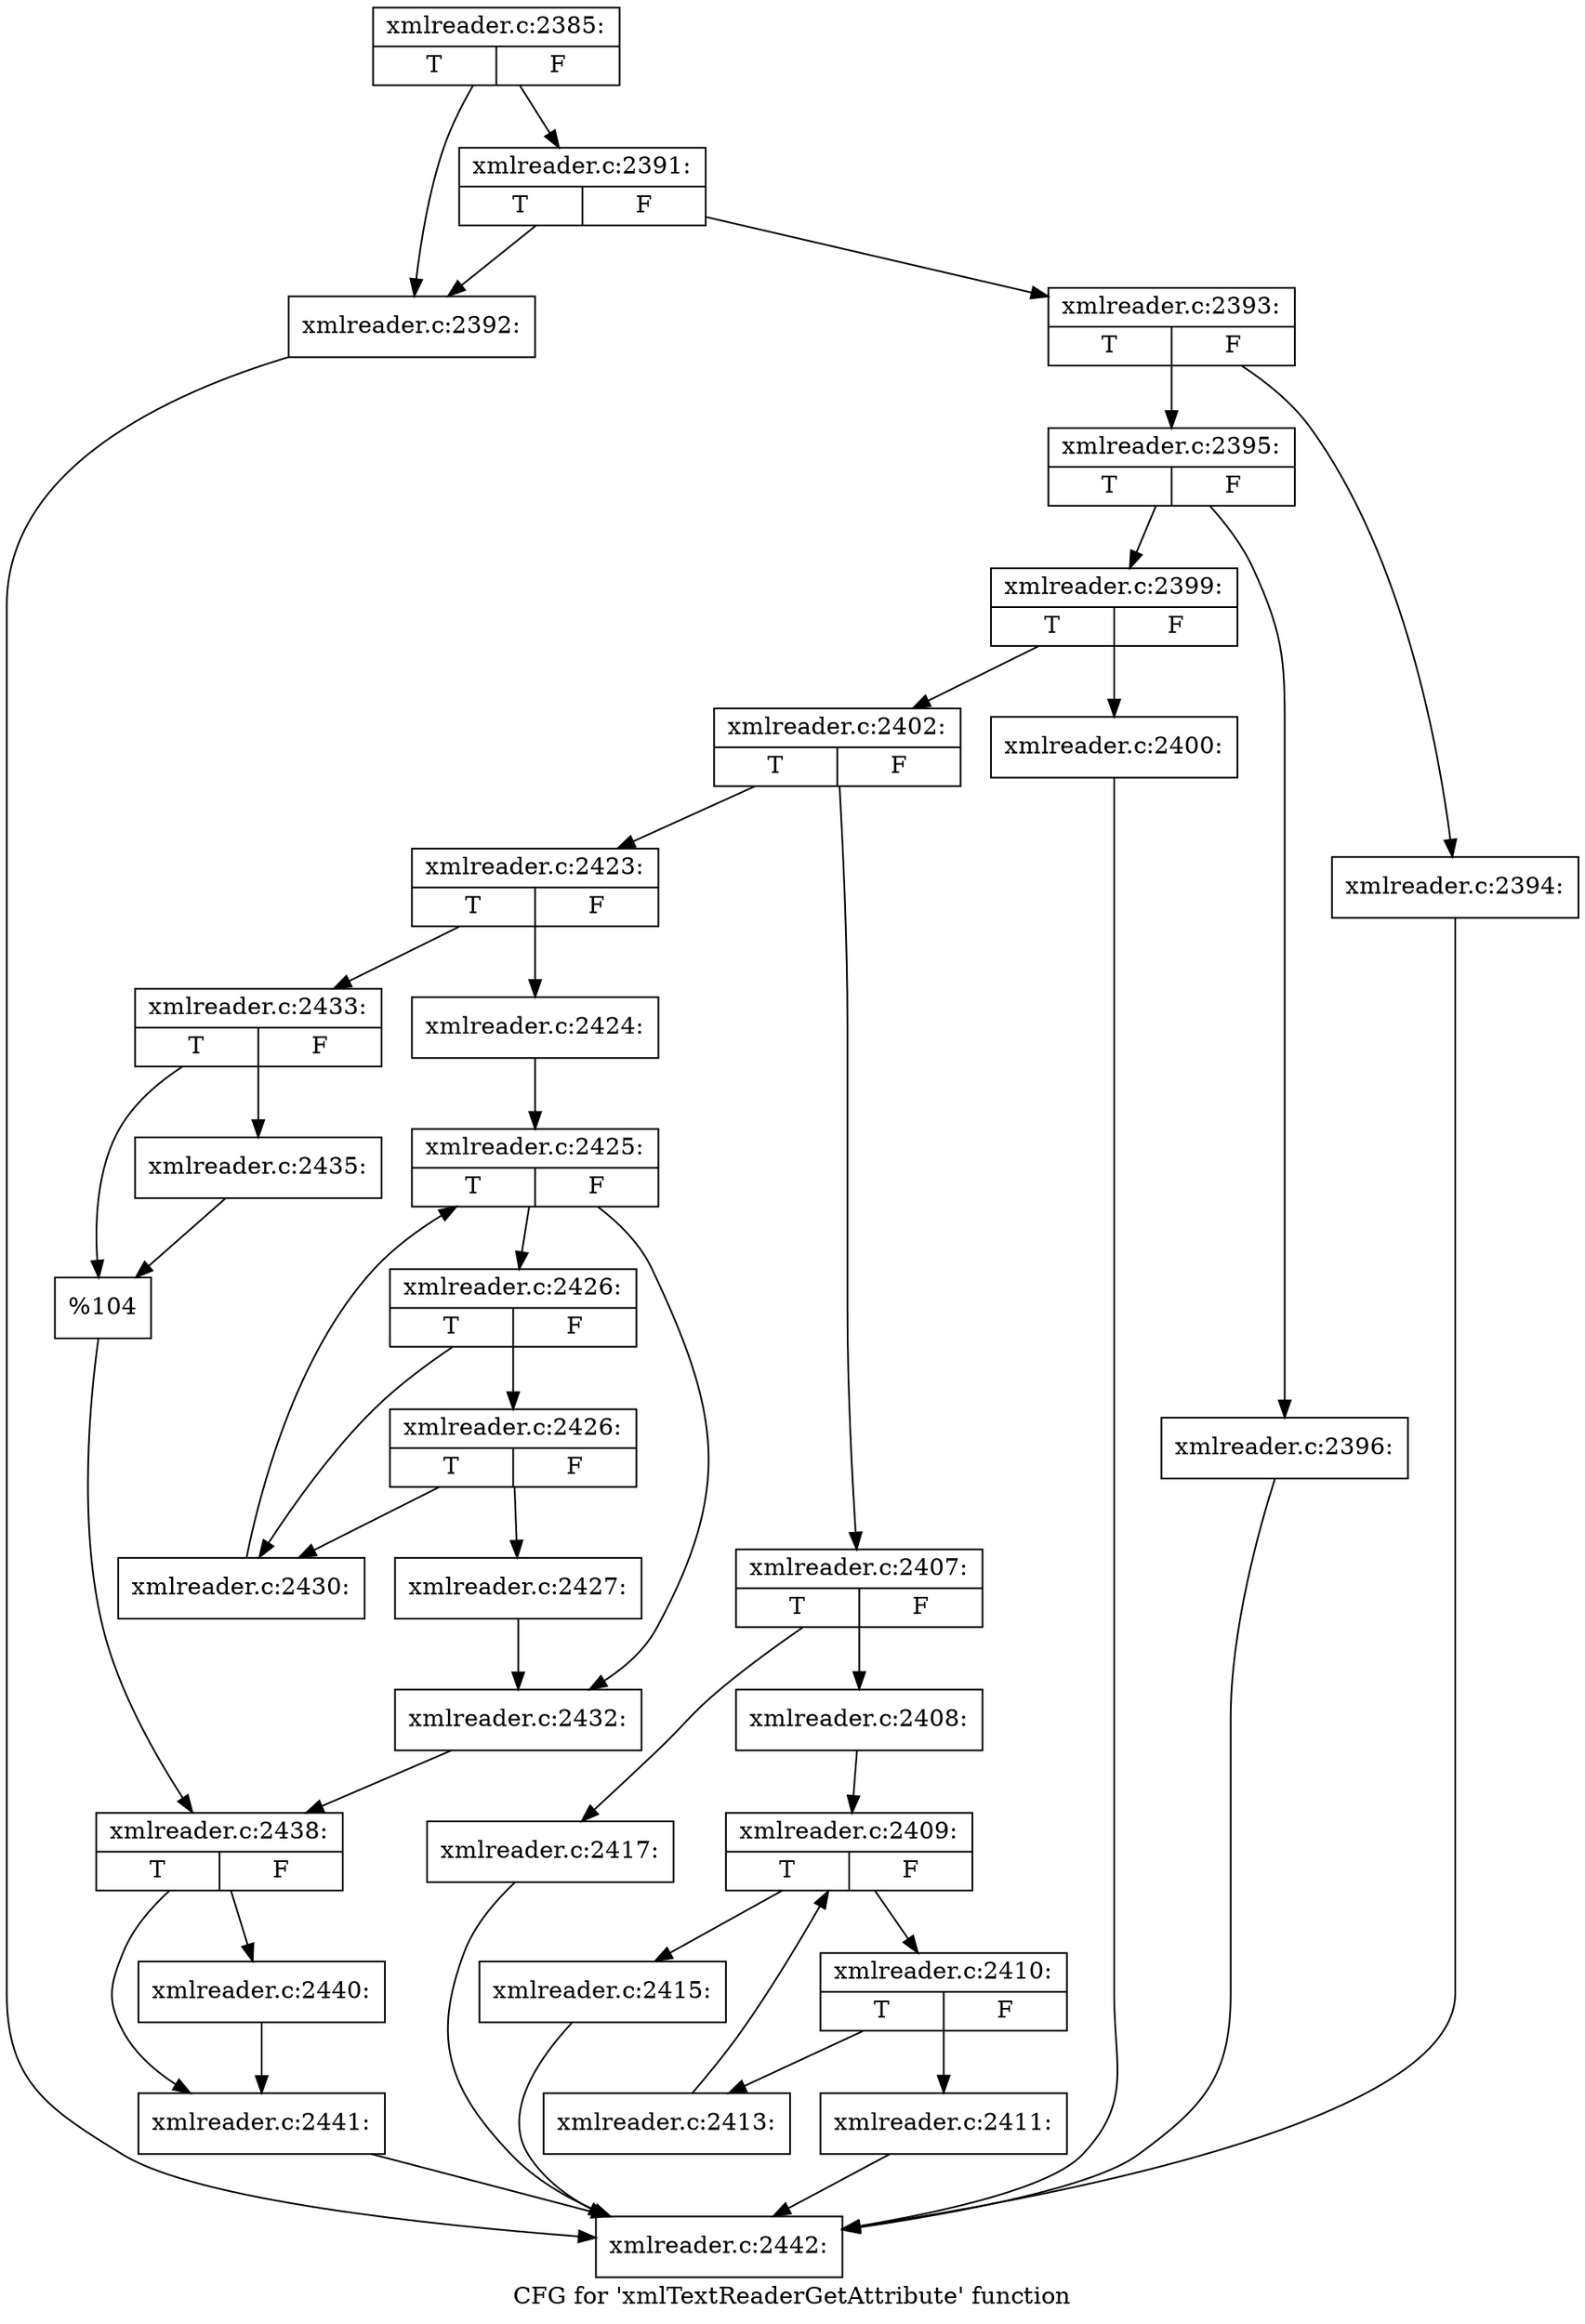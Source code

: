 digraph "CFG for 'xmlTextReaderGetAttribute' function" {
	label="CFG for 'xmlTextReaderGetAttribute' function";

	Node0x4737070 [shape=record,label="{xmlreader.c:2385:|{<s0>T|<s1>F}}"];
	Node0x4737070 -> Node0x46e5ff0;
	Node0x4737070 -> Node0x46e6090;
	Node0x46e6090 [shape=record,label="{xmlreader.c:2391:|{<s0>T|<s1>F}}"];
	Node0x46e6090 -> Node0x46e5ff0;
	Node0x46e6090 -> Node0x46e6040;
	Node0x46e5ff0 [shape=record,label="{xmlreader.c:2392:}"];
	Node0x46e5ff0 -> Node0x4741d60;
	Node0x46e6040 [shape=record,label="{xmlreader.c:2393:|{<s0>T|<s1>F}}"];
	Node0x46e6040 -> Node0x4744610;
	Node0x46e6040 -> Node0x4744660;
	Node0x4744610 [shape=record,label="{xmlreader.c:2394:}"];
	Node0x4744610 -> Node0x4741d60;
	Node0x4744660 [shape=record,label="{xmlreader.c:2395:|{<s0>T|<s1>F}}"];
	Node0x4744660 -> Node0x4744bf0;
	Node0x4744660 -> Node0x4744c40;
	Node0x4744bf0 [shape=record,label="{xmlreader.c:2396:}"];
	Node0x4744bf0 -> Node0x4741d60;
	Node0x4744c40 [shape=record,label="{xmlreader.c:2399:|{<s0>T|<s1>F}}"];
	Node0x4744c40 -> Node0x47451d0;
	Node0x4744c40 -> Node0x4745220;
	Node0x47451d0 [shape=record,label="{xmlreader.c:2400:}"];
	Node0x47451d0 -> Node0x4741d60;
	Node0x4745220 [shape=record,label="{xmlreader.c:2402:|{<s0>T|<s1>F}}"];
	Node0x4745220 -> Node0x4746170;
	Node0x4745220 -> Node0x4746510;
	Node0x4746170 [shape=record,label="{xmlreader.c:2407:|{<s0>T|<s1>F}}"];
	Node0x4746170 -> Node0x4745a50;
	Node0x4746170 -> Node0x4745aa0;
	Node0x4745a50 [shape=record,label="{xmlreader.c:2408:}"];
	Node0x4745a50 -> Node0x46d4b50;
	Node0x46d4b50 [shape=record,label="{xmlreader.c:2409:|{<s0>T|<s1>F}}"];
	Node0x46d4b50 -> Node0x46d4f40;
	Node0x46d4b50 -> Node0x46d4d70;
	Node0x46d4f40 [shape=record,label="{xmlreader.c:2410:|{<s0>T|<s1>F}}"];
	Node0x46d4f40 -> Node0x47477e0;
	Node0x46d4f40 -> Node0x4747830;
	Node0x47477e0 [shape=record,label="{xmlreader.c:2411:}"];
	Node0x47477e0 -> Node0x4741d60;
	Node0x4747830 [shape=record,label="{xmlreader.c:2413:}"];
	Node0x4747830 -> Node0x46d4b50;
	Node0x46d4d70 [shape=record,label="{xmlreader.c:2415:}"];
	Node0x46d4d70 -> Node0x4741d60;
	Node0x4745aa0 [shape=record,label="{xmlreader.c:2417:}"];
	Node0x4745aa0 -> Node0x4741d60;
	Node0x4746510 [shape=record,label="{xmlreader.c:2423:|{<s0>T|<s1>F}}"];
	Node0x4746510 -> Node0x4748df0;
	Node0x4746510 -> Node0x47493a0;
	Node0x4748df0 [shape=record,label="{xmlreader.c:2424:}"];
	Node0x4748df0 -> Node0x47498e0;
	Node0x47498e0 [shape=record,label="{xmlreader.c:2425:|{<s0>T|<s1>F}}"];
	Node0x47498e0 -> Node0x47486d0;
	Node0x47498e0 -> Node0x4749ac0;
	Node0x47486d0 [shape=record,label="{xmlreader.c:2426:|{<s0>T|<s1>F}}"];
	Node0x47486d0 -> Node0x4748d60;
	Node0x47486d0 -> Node0x4748d10;
	Node0x4748d60 [shape=record,label="{xmlreader.c:2426:|{<s0>T|<s1>F}}"];
	Node0x4748d60 -> Node0x4748cc0;
	Node0x4748d60 -> Node0x4748d10;
	Node0x4748cc0 [shape=record,label="{xmlreader.c:2427:}"];
	Node0x4748cc0 -> Node0x4749ac0;
	Node0x4748d10 [shape=record,label="{xmlreader.c:2430:}"];
	Node0x4748d10 -> Node0x47498e0;
	Node0x4749ac0 [shape=record,label="{xmlreader.c:2432:}"];
	Node0x4749ac0 -> Node0x4749350;
	Node0x47493a0 [shape=record,label="{xmlreader.c:2433:|{<s0>T|<s1>F}}"];
	Node0x47493a0 -> Node0x474b8c0;
	Node0x47493a0 -> Node0x474c040;
	Node0x474b8c0 [shape=record,label="{xmlreader.c:2435:}"];
	Node0x474b8c0 -> Node0x474c040;
	Node0x474c040 [shape=record,label="{%104}"];
	Node0x474c040 -> Node0x4749350;
	Node0x4749350 [shape=record,label="{xmlreader.c:2438:|{<s0>T|<s1>F}}"];
	Node0x4749350 -> Node0x474c5b0;
	Node0x4749350 -> Node0x474c820;
	Node0x474c5b0 [shape=record,label="{xmlreader.c:2440:}"];
	Node0x474c5b0 -> Node0x474c820;
	Node0x474c820 [shape=record,label="{xmlreader.c:2441:}"];
	Node0x474c820 -> Node0x4741d60;
	Node0x4741d60 [shape=record,label="{xmlreader.c:2442:}"];
}
